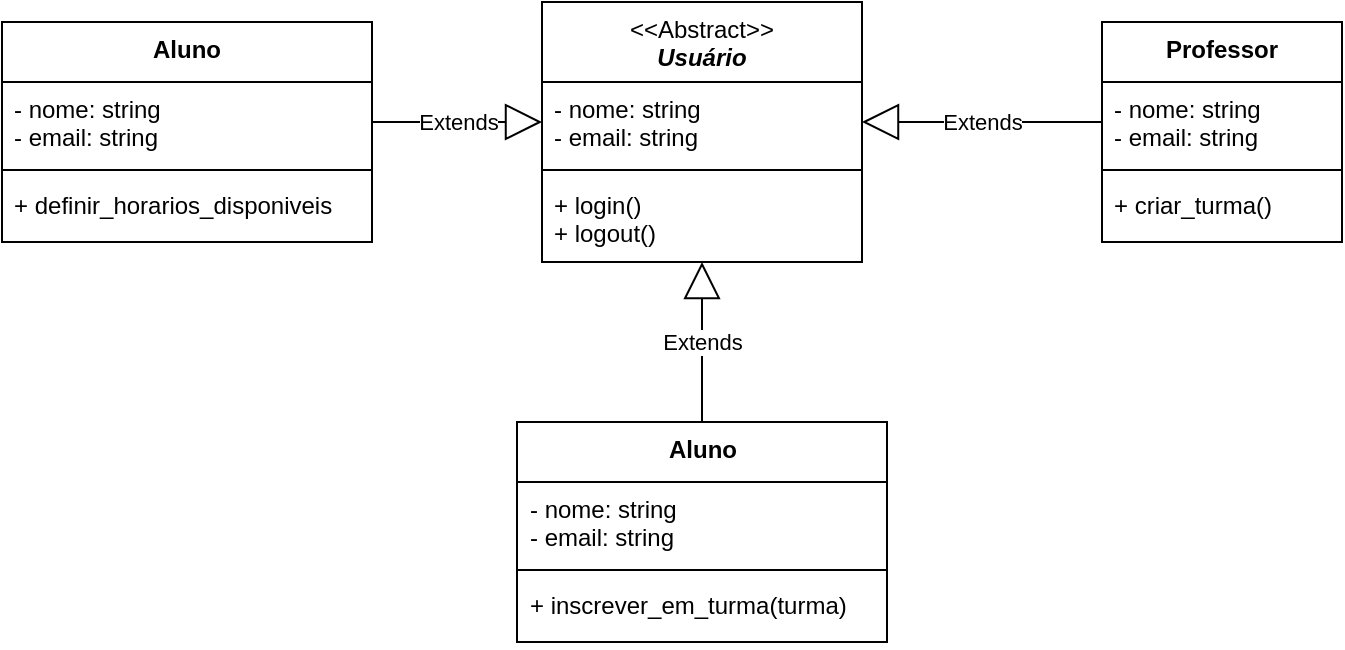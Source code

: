 <mxfile version="27.1.6">
  <diagram name="Page-1" id="3DnaBm67T7UsmTGSkmNJ">
    <mxGraphModel grid="1" page="1" gridSize="10" guides="1" tooltips="1" connect="1" arrows="1" fold="1" pageScale="1" pageWidth="850" pageHeight="1100" math="0" shadow="0">
      <root>
        <mxCell id="0" />
        <mxCell id="1" parent="0" />
        <mxCell id="dSdLPtL4SLAgFmLWMEN5-1" value="&lt;div&gt;&lt;span style=&quot;font-weight: normal;&quot;&gt;&amp;lt;&amp;lt;Abstract&amp;gt;&amp;gt;&lt;/span&gt;&lt;/div&gt;&lt;i&gt;Usuário&lt;/i&gt;" style="swimlane;fontStyle=1;align=center;verticalAlign=top;childLayout=stackLayout;horizontal=1;startSize=40;horizontalStack=0;resizeParent=1;resizeParentMax=0;resizeLast=0;collapsible=1;marginBottom=0;whiteSpace=wrap;html=1;" vertex="1" parent="1">
          <mxGeometry x="340" y="320" width="160" height="130" as="geometry">
            <mxRectangle x="360" y="320" width="100" height="30" as="alternateBounds" />
          </mxGeometry>
        </mxCell>
        <mxCell id="dSdLPtL4SLAgFmLWMEN5-2" value="- nome: string&lt;div&gt;- email: string&lt;/div&gt;&lt;div&gt;&lt;br&gt;&lt;/div&gt;" style="text;strokeColor=none;fillColor=none;align=left;verticalAlign=top;spacingLeft=4;spacingRight=4;overflow=hidden;rotatable=0;points=[[0,0.5],[1,0.5]];portConstraint=eastwest;whiteSpace=wrap;html=1;" vertex="1" parent="dSdLPtL4SLAgFmLWMEN5-1">
          <mxGeometry y="40" width="160" height="40" as="geometry" />
        </mxCell>
        <mxCell id="dSdLPtL4SLAgFmLWMEN5-3" value="" style="line;strokeWidth=1;fillColor=none;align=left;verticalAlign=middle;spacingTop=-1;spacingLeft=3;spacingRight=3;rotatable=0;labelPosition=right;points=[];portConstraint=eastwest;strokeColor=inherit;" vertex="1" parent="dSdLPtL4SLAgFmLWMEN5-1">
          <mxGeometry y="80" width="160" height="8" as="geometry" />
        </mxCell>
        <mxCell id="dSdLPtL4SLAgFmLWMEN5-4" value="+ login()&lt;div&gt;+ logout()&lt;/div&gt;" style="text;strokeColor=none;fillColor=none;align=left;verticalAlign=top;spacingLeft=4;spacingRight=4;overflow=hidden;rotatable=0;points=[[0,0.5],[1,0.5]];portConstraint=eastwest;whiteSpace=wrap;html=1;" vertex="1" parent="dSdLPtL4SLAgFmLWMEN5-1">
          <mxGeometry y="88" width="160" height="42" as="geometry" />
        </mxCell>
        <mxCell id="intOLE97wmUpidlYB9vm-8" value="Professor" style="swimlane;fontStyle=1;align=center;verticalAlign=top;childLayout=stackLayout;horizontal=1;startSize=30;horizontalStack=0;resizeParent=1;resizeParentMax=0;resizeLast=0;collapsible=1;marginBottom=0;whiteSpace=wrap;html=1;" vertex="1" parent="1">
          <mxGeometry x="620" y="330" width="120" height="110" as="geometry">
            <mxRectangle x="360" y="320" width="100" height="30" as="alternateBounds" />
          </mxGeometry>
        </mxCell>
        <mxCell id="intOLE97wmUpidlYB9vm-9" value="- nome: string&lt;div&gt;- email: string&lt;/div&gt;&lt;div&gt;&lt;br&gt;&lt;/div&gt;" style="text;strokeColor=none;fillColor=none;align=left;verticalAlign=top;spacingLeft=4;spacingRight=4;overflow=hidden;rotatable=0;points=[[0,0.5],[1,0.5]];portConstraint=eastwest;whiteSpace=wrap;html=1;" vertex="1" parent="intOLE97wmUpidlYB9vm-8">
          <mxGeometry y="30" width="120" height="40" as="geometry" />
        </mxCell>
        <mxCell id="intOLE97wmUpidlYB9vm-10" value="" style="line;strokeWidth=1;fillColor=none;align=left;verticalAlign=middle;spacingTop=-1;spacingLeft=3;spacingRight=3;rotatable=0;labelPosition=right;points=[];portConstraint=eastwest;strokeColor=inherit;" vertex="1" parent="intOLE97wmUpidlYB9vm-8">
          <mxGeometry y="70" width="120" height="8" as="geometry" />
        </mxCell>
        <mxCell id="intOLE97wmUpidlYB9vm-11" value="+ criar_turma()" style="text;strokeColor=none;fillColor=none;align=left;verticalAlign=top;spacingLeft=4;spacingRight=4;overflow=hidden;rotatable=0;points=[[0,0.5],[1,0.5]];portConstraint=eastwest;whiteSpace=wrap;html=1;" vertex="1" parent="intOLE97wmUpidlYB9vm-8">
          <mxGeometry y="78" width="120" height="32" as="geometry" />
        </mxCell>
        <mxCell id="intOLE97wmUpidlYB9vm-13" value="Extends" style="endArrow=block;endSize=16;endFill=0;html=1;rounded=0;exitX=0;exitY=0.5;exitDx=0;exitDy=0;entryX=1;entryY=0.5;entryDx=0;entryDy=0;" edge="1" parent="1" source="intOLE97wmUpidlYB9vm-9" target="dSdLPtL4SLAgFmLWMEN5-2">
          <mxGeometry width="160" relative="1" as="geometry">
            <mxPoint x="500" y="500" as="sourcePoint" />
            <mxPoint x="660" y="500" as="targetPoint" />
          </mxGeometry>
        </mxCell>
        <mxCell id="intOLE97wmUpidlYB9vm-16" value="Aluno" style="swimlane;fontStyle=1;align=center;verticalAlign=top;childLayout=stackLayout;horizontal=1;startSize=30;horizontalStack=0;resizeParent=1;resizeParentMax=0;resizeLast=0;collapsible=1;marginBottom=0;whiteSpace=wrap;html=1;" vertex="1" parent="1">
          <mxGeometry x="327.5" y="530" width="185" height="110" as="geometry">
            <mxRectangle x="360" y="320" width="100" height="30" as="alternateBounds" />
          </mxGeometry>
        </mxCell>
        <mxCell id="intOLE97wmUpidlYB9vm-17" value="- nome: string&lt;div&gt;- email: string&lt;/div&gt;&lt;div&gt;&lt;br&gt;&lt;/div&gt;" style="text;strokeColor=none;fillColor=none;align=left;verticalAlign=top;spacingLeft=4;spacingRight=4;overflow=hidden;rotatable=0;points=[[0,0.5],[1,0.5]];portConstraint=eastwest;whiteSpace=wrap;html=1;" vertex="1" parent="intOLE97wmUpidlYB9vm-16">
          <mxGeometry y="30" width="185" height="40" as="geometry" />
        </mxCell>
        <mxCell id="intOLE97wmUpidlYB9vm-18" value="" style="line;strokeWidth=1;fillColor=none;align=left;verticalAlign=middle;spacingTop=-1;spacingLeft=3;spacingRight=3;rotatable=0;labelPosition=right;points=[];portConstraint=eastwest;strokeColor=inherit;" vertex="1" parent="intOLE97wmUpidlYB9vm-16">
          <mxGeometry y="70" width="185" height="8" as="geometry" />
        </mxCell>
        <mxCell id="intOLE97wmUpidlYB9vm-19" value="+ inscrever_em_turma(turma)" style="text;strokeColor=none;fillColor=none;align=left;verticalAlign=top;spacingLeft=4;spacingRight=4;overflow=hidden;rotatable=0;points=[[0,0.5],[1,0.5]];portConstraint=eastwest;whiteSpace=wrap;html=1;" vertex="1" parent="intOLE97wmUpidlYB9vm-16">
          <mxGeometry y="78" width="185" height="32" as="geometry" />
        </mxCell>
        <mxCell id="intOLE97wmUpidlYB9vm-20" value="Extends" style="endArrow=block;endSize=16;endFill=0;html=1;rounded=0;exitX=0.5;exitY=0;exitDx=0;exitDy=0;" edge="1" parent="1" source="intOLE97wmUpidlYB9vm-16" target="dSdLPtL4SLAgFmLWMEN5-1">
          <mxGeometry width="160" relative="1" as="geometry">
            <mxPoint x="610" y="500" as="sourcePoint" />
            <mxPoint x="400" y="480" as="targetPoint" />
          </mxGeometry>
        </mxCell>
        <mxCell id="intOLE97wmUpidlYB9vm-22" value="Aluno" style="swimlane;fontStyle=1;align=center;verticalAlign=top;childLayout=stackLayout;horizontal=1;startSize=30;horizontalStack=0;resizeParent=1;resizeParentMax=0;resizeLast=0;collapsible=1;marginBottom=0;whiteSpace=wrap;html=1;" vertex="1" parent="1">
          <mxGeometry x="70" y="330" width="185" height="110" as="geometry">
            <mxRectangle x="360" y="320" width="100" height="30" as="alternateBounds" />
          </mxGeometry>
        </mxCell>
        <mxCell id="intOLE97wmUpidlYB9vm-23" value="- nome: string&lt;div&gt;- email: string&lt;/div&gt;&lt;div&gt;&lt;br&gt;&lt;/div&gt;" style="text;strokeColor=none;fillColor=none;align=left;verticalAlign=top;spacingLeft=4;spacingRight=4;overflow=hidden;rotatable=0;points=[[0,0.5],[1,0.5]];portConstraint=eastwest;whiteSpace=wrap;html=1;" vertex="1" parent="intOLE97wmUpidlYB9vm-22">
          <mxGeometry y="30" width="185" height="40" as="geometry" />
        </mxCell>
        <mxCell id="intOLE97wmUpidlYB9vm-24" value="" style="line;strokeWidth=1;fillColor=none;align=left;verticalAlign=middle;spacingTop=-1;spacingLeft=3;spacingRight=3;rotatable=0;labelPosition=right;points=[];portConstraint=eastwest;strokeColor=inherit;" vertex="1" parent="intOLE97wmUpidlYB9vm-22">
          <mxGeometry y="70" width="185" height="8" as="geometry" />
        </mxCell>
        <mxCell id="intOLE97wmUpidlYB9vm-25" value="+ definir_horarios_disponiveis" style="text;strokeColor=none;fillColor=none;align=left;verticalAlign=top;spacingLeft=4;spacingRight=4;overflow=hidden;rotatable=0;points=[[0,0.5],[1,0.5]];portConstraint=eastwest;whiteSpace=wrap;html=1;" vertex="1" parent="intOLE97wmUpidlYB9vm-22">
          <mxGeometry y="78" width="185" height="32" as="geometry" />
        </mxCell>
        <mxCell id="intOLE97wmUpidlYB9vm-26" value="Extends" style="endArrow=block;endSize=16;endFill=0;html=1;rounded=0;exitX=1;exitY=0.5;exitDx=0;exitDy=0;entryX=0;entryY=0.5;entryDx=0;entryDy=0;" edge="1" parent="1" source="intOLE97wmUpidlYB9vm-23" target="dSdLPtL4SLAgFmLWMEN5-2">
          <mxGeometry width="160" relative="1" as="geometry">
            <mxPoint x="370" y="550" as="sourcePoint" />
            <mxPoint x="370" y="470" as="targetPoint" />
          </mxGeometry>
        </mxCell>
      </root>
    </mxGraphModel>
  </diagram>
</mxfile>
